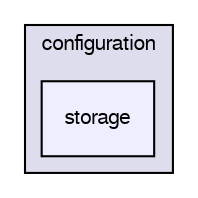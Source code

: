 digraph "/var/lib/jenkins/workspace/kaa_v0.6.1/client/client-multi/client-cpp/kaa/configuration/storage" {
  bgcolor=transparent;
  compound=true
  node [ fontsize="10", fontname="FreeSans"];
  edge [ labelfontsize="10", labelfontname="FreeSans"];
  subgraph clusterdir_e7fd2bad5fdf4320a4fa1ff45d5a0aa5 {
    graph [ bgcolor="#ddddee", pencolor="black", label="configuration" fontname="FreeSans", fontsize="10", URL="dir_e7fd2bad5fdf4320a4fa1ff45d5a0aa5.html"]
  dir_8136ba54a90b3414f9c4011452715f24 [shape=box, label="storage", style="filled", fillcolor="#eeeeff", pencolor="black", URL="dir_8136ba54a90b3414f9c4011452715f24.html"];
  }
}
